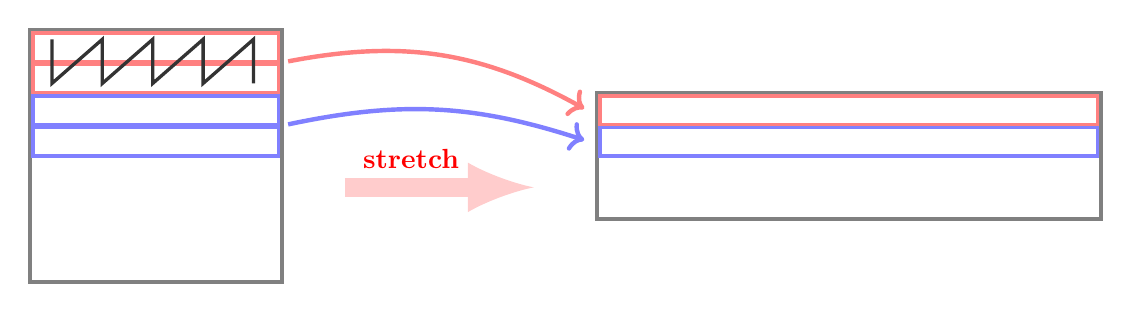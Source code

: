 \begin{tikzpicture}[scale=0.8, every node/.style={scale=1}]

\draw[ultra thick,gray] (0,0) rectangle ++(4,4);
\draw[very thick,red!50] (0.05,3.5) rectangle ++(3.9,0.45);
\draw[very thick,red!50] (0.05,3) rectangle ++(3.9,0.45);
\draw[very thick,blue!50] (0.05,2.5) rectangle ++(3.9,0.45);
\draw[very thick,blue!50] (0.05,2) rectangle ++(3.9,0.45);
% \node[blue!50,scale=4] at (2,1) {\bf A};
% \node[blue!50,scale=4] at (6,1) {\bf B};

\draw [->,>=latex,red!20,ultra thick,line width=7] (5,1.5) -- ++(3,0) node[above,pos=0.35,red] {\bf stretch};

\draw[very thick,black!80] (0.35,3.85) -- ++(0,-0.7) -- ++(0.8,0.7) -- ++(0,-0.7)-- ++(0.8,0.7) -- ++(0,-0.7)-- ++(0.8,0.7) -- ++(0,-0.7)-- ++(0.8,0.7) -- ++(0,-0.7) ;

% \draw [blue] plot [smooth] coordinates {(6,0) (8,-1) (3,1) (1,0) (2,-1)};
\draw [->,ultra thick,red!50]  
(4.1,3.5) to[bend left=20]
(8.8,2.75);
\draw [->,ultra thick,blue!50]  
(4.1,2.5) to[bend left=15]
(8.8,2.25);
\begin{scope}[xshift=9cm, yshift=1cm]
\draw[ultra thick,gray] (0,0) rectangle ++(8,2);
\draw[very thick,red!50] (0.05,1.50) rectangle ++(7.9,0.45);
\draw[very thick,blue!50] (0.05,1) rectangle ++(7.9,0.45);
\end{scope}

\end{tikzpicture}